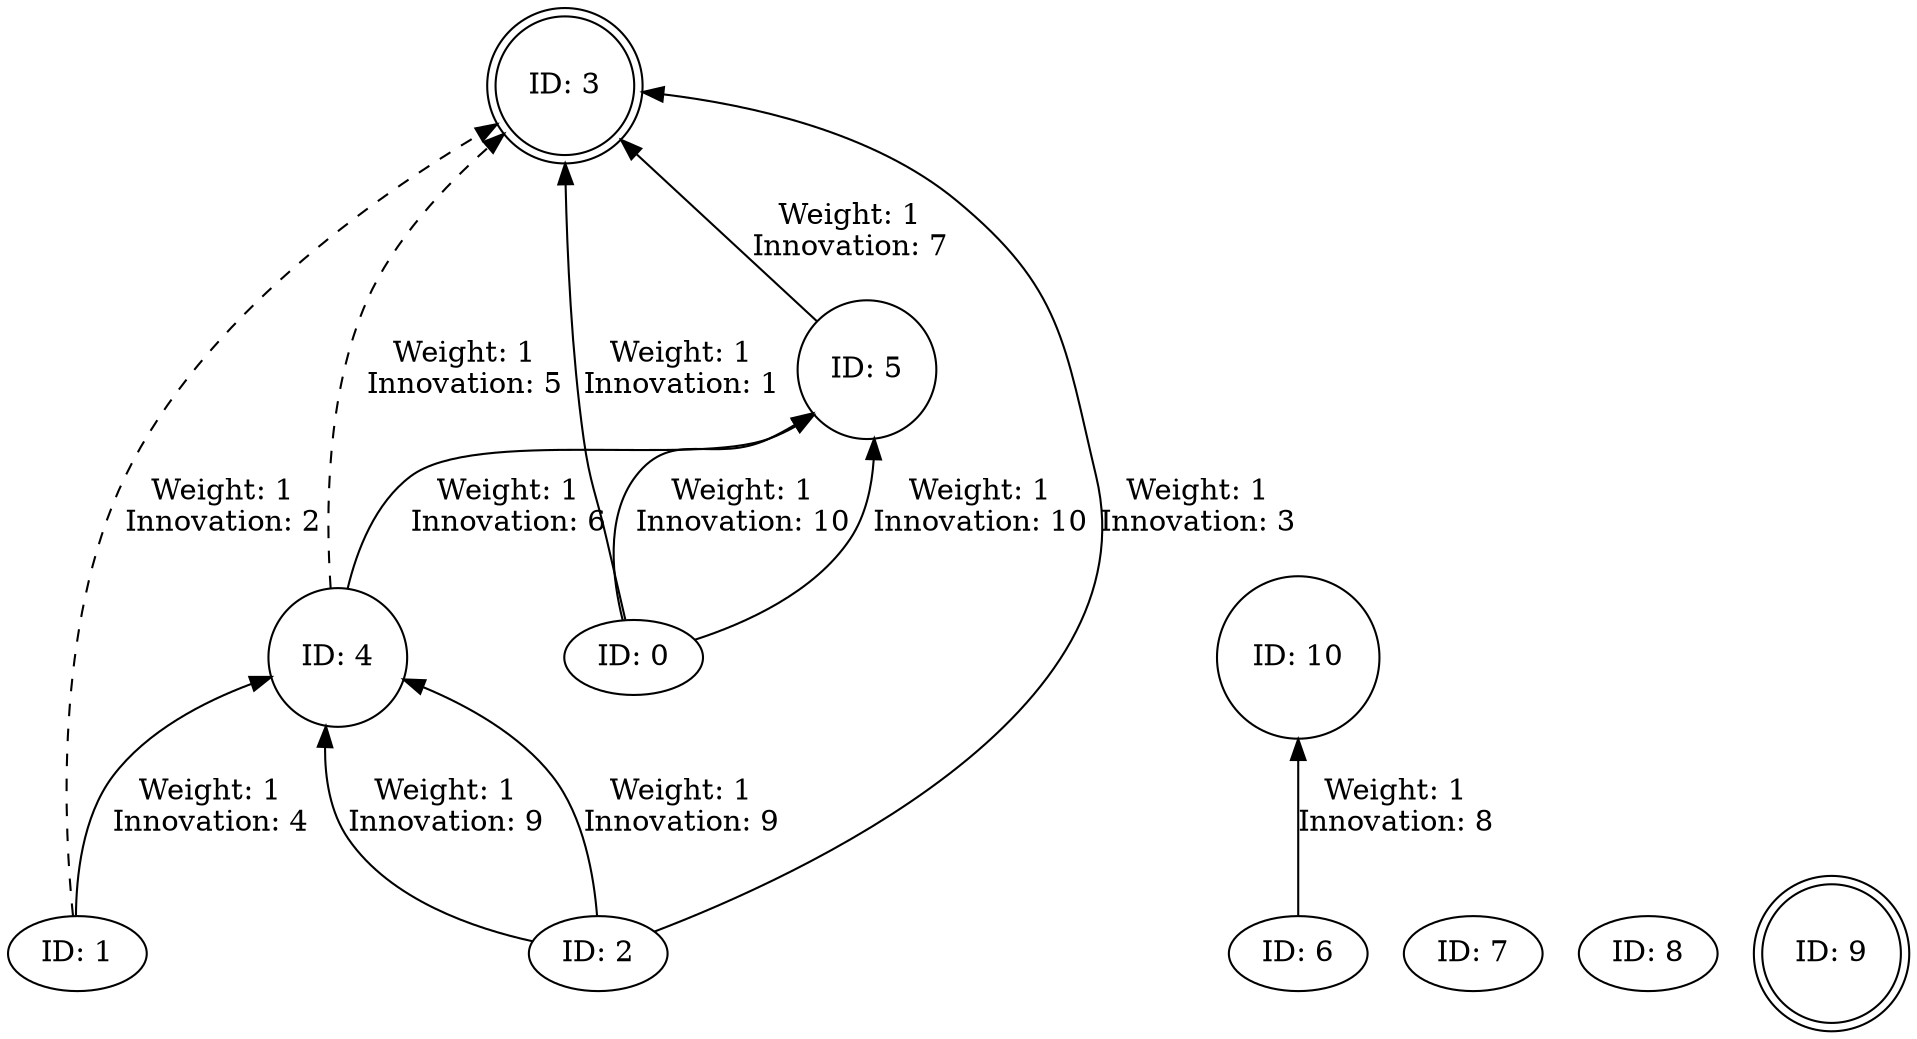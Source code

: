 digraph Genome {
	rankdir=BT;
	0 [label="ID: 0", shape=ellipse];
	1 [label="ID: 1", shape=ellipse];
	2 [label="ID: 2", shape=ellipse];
	3 [label="ID: 3", shape=doublecircle];
	4 [label="ID: 4", shape=circle];
	5 [label="ID: 5", shape=circle];
	6 [label="ID: 6", shape=ellipse];
	7 [label="ID: 7", shape=ellipse];
	8 [label="ID: 8", shape=ellipse];
	9 [label="ID: 9", shape=doublecircle];
	10 [label="ID: 10", shape=circle];
	0 -> 3 [label="Weight: 1
Innovation: 1", style=solid];
	1 -> 3 [label="Weight: 1
Innovation: 2", style=dashed];
	2 -> 3 [label="Weight: 1
Innovation: 3", style=solid];
	1 -> 4 [label="Weight: 1
Innovation: 4", style=solid];
	4 -> 3 [label="Weight: 1
Innovation: 5", style=dashed];
	4 -> 5 [label="Weight: 1
Innovation: 6", style=solid];
	5 -> 3 [label="Weight: 1
Innovation: 7", style=solid];
	2 -> 4 [label="Weight: 1
Innovation: 9", style=solid];
	0 -> 5 [label="Weight: 1
Innovation: 10", style=solid];
	6 -> 10 [label="Weight: 1
Innovation: 8", style=solid];
	2 -> 4 [label="Weight: 1
Innovation: 9", style=solid];
	0 -> 5 [label="Weight: 1
Innovation: 10", style=solid];
}